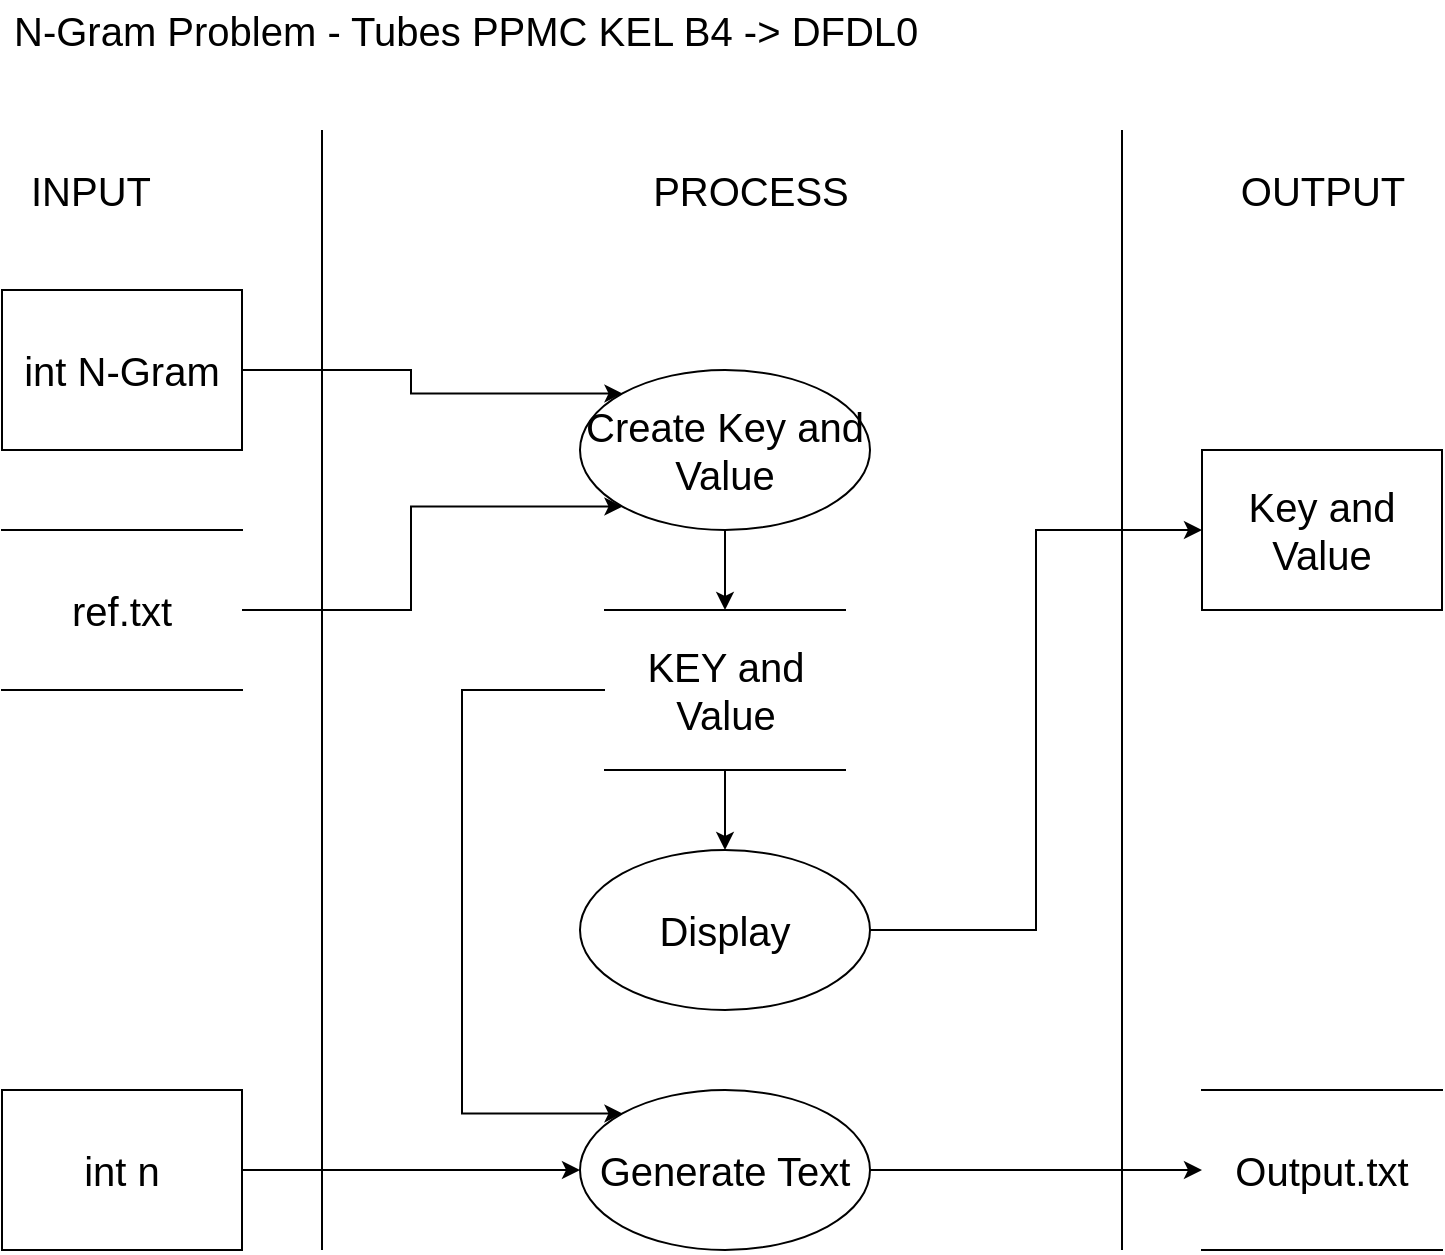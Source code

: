 <mxfile version="12.9.14" type="google" pages="3"><diagram id="C5RBs43oDa-KdzZeNtuy" name="DFD_L0"><mxGraphModel dx="975" dy="1168" grid="1" gridSize="10" guides="1" tooltips="1" connect="1" arrows="1" fold="1" page="1" pageScale="1" pageWidth="827" pageHeight="1169" math="0" shadow="0"><root><mxCell id="WIyWlLk6GJQsqaUBKTNV-0"/><mxCell id="WIyWlLk6GJQsqaUBKTNV-1" parent="WIyWlLk6GJQsqaUBKTNV-0"/><mxCell id="nOszm-Bof7MtJ6RwHUil-0" value="&lt;font style=&quot;font-size: 20px&quot;&gt;N-Gram Problem - Tubes PPMC KEL B4 -&amp;gt; DFDL0&lt;/font&gt;" style="text;html=1;align=left;verticalAlign=middle;resizable=0;points=[];autosize=1;fontSize=20;" parent="WIyWlLk6GJQsqaUBKTNV-1" vertex="1"><mxGeometry x="44" y="15" width="470" height="30" as="geometry"/></mxCell><mxCell id="nOszm-Bof7MtJ6RwHUil-1" value="&lt;font style=&quot;font-size: 20px&quot;&gt;INPUT&lt;/font&gt;" style="text;html=1;align=center;verticalAlign=middle;resizable=0;points=[];autosize=1;fontSize=20;" parent="WIyWlLk6GJQsqaUBKTNV-1" vertex="1"><mxGeometry x="44" y="95" width="80" height="30" as="geometry"/></mxCell><mxCell id="nOszm-Bof7MtJ6RwHUil-2" value="&lt;span style=&quot;font-size: 20px&quot;&gt;PROCESS&lt;/span&gt;" style="text;html=1;align=center;verticalAlign=middle;resizable=0;points=[];autosize=1;fontSize=20;" parent="WIyWlLk6GJQsqaUBKTNV-1" vertex="1"><mxGeometry x="359" y="95" width="110" height="30" as="geometry"/></mxCell><mxCell id="nOszm-Bof7MtJ6RwHUil-4" value="&lt;font style=&quot;font-size: 20px&quot;&gt;OUTPUT&lt;/font&gt;" style="text;html=1;align=center;verticalAlign=middle;resizable=0;points=[];autosize=1;fontSize=20;" parent="WIyWlLk6GJQsqaUBKTNV-1" vertex="1"><mxGeometry x="650" y="95" width="100" height="30" as="geometry"/></mxCell><mxCell id="nOszm-Bof7MtJ6RwHUil-5" value="" style="endArrow=none;html=1;fontSize=20;" parent="WIyWlLk6GJQsqaUBKTNV-1" edge="1"><mxGeometry width="50" height="50" relative="1" as="geometry"><mxPoint x="200" y="640" as="sourcePoint"/><mxPoint x="200" y="80" as="targetPoint"/></mxGeometry></mxCell><mxCell id="nOszm-Bof7MtJ6RwHUil-16" style="edgeStyle=orthogonalEdgeStyle;rounded=0;orthogonalLoop=1;jettySize=auto;html=1;exitX=1;exitY=0.5;exitDx=0;exitDy=0;entryX=0;entryY=0;entryDx=0;entryDy=0;fontSize=20;" parent="WIyWlLk6GJQsqaUBKTNV-1" source="nOszm-Bof7MtJ6RwHUil-10" target="nOszm-Bof7MtJ6RwHUil-15" edge="1"><mxGeometry relative="1" as="geometry"/></mxCell><mxCell id="nOszm-Bof7MtJ6RwHUil-10" value="int N-Gram" style="rounded=0;whiteSpace=wrap;html=1;align=center;fontSize=20;" parent="WIyWlLk6GJQsqaUBKTNV-1" vertex="1"><mxGeometry x="40" y="160" width="120" height="80" as="geometry"/></mxCell><mxCell id="nOszm-Bof7MtJ6RwHUil-27" style="edgeStyle=orthogonalEdgeStyle;rounded=0;orthogonalLoop=1;jettySize=auto;html=1;exitX=1;exitY=0.5;exitDx=0;exitDy=0;entryX=0;entryY=0.5;entryDx=0;entryDy=0;fontSize=20;" parent="WIyWlLk6GJQsqaUBKTNV-1" source="nOszm-Bof7MtJ6RwHUil-11" target="nOszm-Bof7MtJ6RwHUil-24" edge="1"><mxGeometry relative="1" as="geometry"/></mxCell><mxCell id="nOszm-Bof7MtJ6RwHUil-11" value="int n" style="rounded=0;whiteSpace=wrap;html=1;align=center;fontSize=20;" parent="WIyWlLk6GJQsqaUBKTNV-1" vertex="1"><mxGeometry x="40" y="560" width="120" height="80" as="geometry"/></mxCell><mxCell id="nOszm-Bof7MtJ6RwHUil-17" style="edgeStyle=orthogonalEdgeStyle;rounded=0;orthogonalLoop=1;jettySize=auto;html=1;exitX=1;exitY=0.5;exitDx=0;exitDy=0;entryX=0;entryY=1;entryDx=0;entryDy=0;fontSize=20;" parent="WIyWlLk6GJQsqaUBKTNV-1" source="nOszm-Bof7MtJ6RwHUil-12" target="nOszm-Bof7MtJ6RwHUil-15" edge="1"><mxGeometry relative="1" as="geometry"/></mxCell><mxCell id="nOszm-Bof7MtJ6RwHUil-12" value="ref.txt" style="shape=partialRectangle;whiteSpace=wrap;html=1;left=0;right=0;fillColor=none;align=center;fontSize=20;" parent="WIyWlLk6GJQsqaUBKTNV-1" vertex="1"><mxGeometry x="40" y="280" width="120" height="80" as="geometry"/></mxCell><mxCell id="nOszm-Bof7MtJ6RwHUil-13" value="" style="endArrow=none;html=1;fontSize=20;" parent="WIyWlLk6GJQsqaUBKTNV-1" edge="1"><mxGeometry width="50" height="50" relative="1" as="geometry"><mxPoint x="600" y="640" as="sourcePoint"/><mxPoint x="600" y="80" as="targetPoint"/></mxGeometry></mxCell><mxCell id="nOszm-Bof7MtJ6RwHUil-14" value="Key and Value" style="rounded=0;whiteSpace=wrap;html=1;align=center;fontSize=20;" parent="WIyWlLk6GJQsqaUBKTNV-1" vertex="1"><mxGeometry x="640" y="240" width="120" height="80" as="geometry"/></mxCell><mxCell id="nOszm-Bof7MtJ6RwHUil-20" style="edgeStyle=orthogonalEdgeStyle;rounded=0;orthogonalLoop=1;jettySize=auto;html=1;exitX=0.5;exitY=1;exitDx=0;exitDy=0;entryX=0.5;entryY=0;entryDx=0;entryDy=0;fontSize=20;" parent="WIyWlLk6GJQsqaUBKTNV-1" source="nOszm-Bof7MtJ6RwHUil-15" target="nOszm-Bof7MtJ6RwHUil-19" edge="1"><mxGeometry relative="1" as="geometry"/></mxCell><mxCell id="nOszm-Bof7MtJ6RwHUil-15" value="Create Key and Value" style="ellipse;whiteSpace=wrap;html=1;align=center;fontSize=20;" parent="WIyWlLk6GJQsqaUBKTNV-1" vertex="1"><mxGeometry x="329" y="200" width="145" height="80" as="geometry"/></mxCell><mxCell id="nOszm-Bof7MtJ6RwHUil-22" style="edgeStyle=orthogonalEdgeStyle;rounded=0;orthogonalLoop=1;jettySize=auto;html=1;exitX=0.5;exitY=1;exitDx=0;exitDy=0;entryX=0.5;entryY=0;entryDx=0;entryDy=0;fontSize=20;" parent="WIyWlLk6GJQsqaUBKTNV-1" source="nOszm-Bof7MtJ6RwHUil-19" target="nOszm-Bof7MtJ6RwHUil-21" edge="1"><mxGeometry relative="1" as="geometry"/></mxCell><mxCell id="nOszm-Bof7MtJ6RwHUil-26" style="edgeStyle=orthogonalEdgeStyle;rounded=0;orthogonalLoop=1;jettySize=auto;html=1;exitX=0;exitY=0.5;exitDx=0;exitDy=0;entryX=0;entryY=0;entryDx=0;entryDy=0;fontSize=20;" parent="WIyWlLk6GJQsqaUBKTNV-1" source="nOszm-Bof7MtJ6RwHUil-19" target="nOszm-Bof7MtJ6RwHUil-24" edge="1"><mxGeometry relative="1" as="geometry"><Array as="points"><mxPoint x="270" y="360"/><mxPoint x="270" y="572"/></Array></mxGeometry></mxCell><mxCell id="nOszm-Bof7MtJ6RwHUil-19" value="KEY and Value" style="shape=partialRectangle;whiteSpace=wrap;html=1;left=0;right=0;fillColor=none;align=center;fontSize=20;" parent="WIyWlLk6GJQsqaUBKTNV-1" vertex="1"><mxGeometry x="341.5" y="320" width="120" height="80" as="geometry"/></mxCell><mxCell id="nOszm-Bof7MtJ6RwHUil-23" style="edgeStyle=orthogonalEdgeStyle;rounded=0;orthogonalLoop=1;jettySize=auto;html=1;exitX=1;exitY=0.5;exitDx=0;exitDy=0;entryX=0;entryY=0.5;entryDx=0;entryDy=0;fontSize=20;" parent="WIyWlLk6GJQsqaUBKTNV-1" source="nOszm-Bof7MtJ6RwHUil-21" target="nOszm-Bof7MtJ6RwHUil-14" edge="1"><mxGeometry relative="1" as="geometry"/></mxCell><mxCell id="nOszm-Bof7MtJ6RwHUil-21" value="Display" style="ellipse;whiteSpace=wrap;html=1;align=center;fontSize=20;" parent="WIyWlLk6GJQsqaUBKTNV-1" vertex="1"><mxGeometry x="329" y="440" width="145" height="80" as="geometry"/></mxCell><mxCell id="nOszm-Bof7MtJ6RwHUil-29" style="edgeStyle=orthogonalEdgeStyle;rounded=0;orthogonalLoop=1;jettySize=auto;html=1;exitX=1;exitY=0.5;exitDx=0;exitDy=0;entryX=0;entryY=0.5;entryDx=0;entryDy=0;fontSize=20;" parent="WIyWlLk6GJQsqaUBKTNV-1" source="nOszm-Bof7MtJ6RwHUil-24" target="nOszm-Bof7MtJ6RwHUil-28" edge="1"><mxGeometry relative="1" as="geometry"/></mxCell><mxCell id="nOszm-Bof7MtJ6RwHUil-24" value="Generate Text" style="ellipse;whiteSpace=wrap;html=1;align=center;fontSize=20;" parent="WIyWlLk6GJQsqaUBKTNV-1" vertex="1"><mxGeometry x="329" y="560" width="145" height="80" as="geometry"/></mxCell><mxCell id="nOszm-Bof7MtJ6RwHUil-28" value="Output.txt" style="shape=partialRectangle;whiteSpace=wrap;html=1;left=0;right=0;fillColor=none;align=center;fontSize=20;" parent="WIyWlLk6GJQsqaUBKTNV-1" vertex="1"><mxGeometry x="640" y="560" width="120" height="80" as="geometry"/></mxCell></root></mxGraphModel></diagram><diagram name="DFD_L1" id="aaBSdp016uh8hYvFRbgD"><mxGraphModel dx="730" dy="1402" grid="1" gridSize="10" guides="1" tooltips="1" connect="1" arrows="1" fold="1" page="1" pageScale="1" pageWidth="827" pageHeight="1169" math="0" shadow="0"><root><mxCell id="Z1IDEYA9tsE18L8o8k1i-0"/><mxCell id="Z1IDEYA9tsE18L8o8k1i-1" parent="Z1IDEYA9tsE18L8o8k1i-0"/><mxCell id="Z1IDEYA9tsE18L8o8k1i-3" value="&lt;font style=&quot;font-size: 25px;&quot;&gt;INPUT&lt;/font&gt;" style="text;html=1;align=center;verticalAlign=middle;resizable=0;points=[];autosize=1;fontSize=25;fillColor=#4C6FBF;strokeColor=#006EAF;fontColor=#ffffff;strokeWidth=5;" parent="Z1IDEYA9tsE18L8o8k1i-1" vertex="1"><mxGeometry x="39" y="90" width="90" height="40" as="geometry"/></mxCell><mxCell id="Z1IDEYA9tsE18L8o8k1i-4" value="&lt;span style=&quot;font-size: 25px;&quot;&gt;PROCESS&lt;/span&gt;" style="text;html=1;align=center;verticalAlign=middle;resizable=0;points=[];autosize=1;fontSize=25;fillColor=#4C6FBF;strokeColor=#006EAF;fontColor=#ffffff;strokeWidth=5;" parent="Z1IDEYA9tsE18L8o8k1i-1" vertex="1"><mxGeometry x="264.25" y="90" width="140" height="40" as="geometry"/></mxCell><mxCell id="Z1IDEYA9tsE18L8o8k1i-5" value="&lt;font style=&quot;font-size: 25px;&quot;&gt;OUTPUT&lt;/font&gt;" style="text;html=1;align=center;verticalAlign=middle;resizable=0;points=[];autosize=1;fontSize=25;fillColor=#4C6FBF;strokeColor=#006EAF;fontColor=#ffffff;strokeWidth=5;" parent="Z1IDEYA9tsE18L8o8k1i-1" vertex="1"><mxGeometry x="530" y="90" width="120" height="40" as="geometry"/></mxCell><mxCell id="Z1IDEYA9tsE18L8o8k1i-6" value="" style="endArrow=none;html=1;fontSize=25;fillColor=#1ba1e2;strokeColor=#006EAF;fontColor=#FFFFFF;strokeWidth=5;" parent="Z1IDEYA9tsE18L8o8k1i-1" edge="1"><mxGeometry width="50" height="50" relative="1" as="geometry"><mxPoint x="200" y="870" as="sourcePoint"/><mxPoint x="200" y="80" as="targetPoint"/></mxGeometry></mxCell><mxCell id="Z1IDEYA9tsE18L8o8k1i-7" style="edgeStyle=orthogonalEdgeStyle;rounded=0;orthogonalLoop=1;jettySize=auto;html=1;exitX=1;exitY=0.5;exitDx=0;exitDy=0;entryX=0;entryY=0.5;entryDx=0;entryDy=0;fontSize=25;fillColor=#1ba1e2;strokeColor=#006EAF;fontColor=#FFFFFF;strokeWidth=5;" parent="Z1IDEYA9tsE18L8o8k1i-1" source="Z1IDEYA9tsE18L8o8k1i-8" target="Z1IDEYA9tsE18L8o8k1i-29" edge="1"><mxGeometry relative="1" as="geometry"><mxPoint x="320" y="600" as="targetPoint"/></mxGeometry></mxCell><mxCell id="Z1IDEYA9tsE18L8o8k1i-8" value="int N-Gram" style="rounded=0;whiteSpace=wrap;html=1;align=center;fontSize=25;fillColor=#4C6FBF;strokeColor=#006EAF;fontColor=#ffffff;strokeWidth=5;" parent="Z1IDEYA9tsE18L8o8k1i-1" vertex="1"><mxGeometry x="40" y="560" width="120" height="80" as="geometry"/></mxCell><mxCell id="Z1IDEYA9tsE18L8o8k1i-11" style="edgeStyle=orthogonalEdgeStyle;rounded=0;orthogonalLoop=1;jettySize=auto;html=1;exitX=1;exitY=0.5;exitDx=0;exitDy=0;entryX=0;entryY=0.5;entryDx=0;entryDy=0;fontSize=25;fillColor=#1ba1e2;strokeColor=#006EAF;fontColor=#FFFFFF;strokeWidth=5;" parent="Z1IDEYA9tsE18L8o8k1i-1" source="Z1IDEYA9tsE18L8o8k1i-12" target="Z1IDEYA9tsE18L8o8k1i-16" edge="1"><mxGeometry relative="1" as="geometry"/></mxCell><mxCell id="Z1IDEYA9tsE18L8o8k1i-12" value="ref.txt" style="shape=partialRectangle;whiteSpace=wrap;html=1;left=0;right=0;fillColor=#4C6FBF;align=center;fontSize=25;strokeColor=#006EAF;fontColor=#ffffff;strokeWidth=5;" parent="Z1IDEYA9tsE18L8o8k1i-1" vertex="1"><mxGeometry x="44" y="200" width="120" height="80" as="geometry"/></mxCell><mxCell id="Z1IDEYA9tsE18L8o8k1i-13" value="" style="endArrow=none;html=1;fontSize=25;fillColor=#1ba1e2;strokeColor=#006EAF;fontColor=#FFFFFF;strokeWidth=5;" parent="Z1IDEYA9tsE18L8o8k1i-1" edge="1"><mxGeometry width="50" height="50" relative="1" as="geometry"><mxPoint x="480" y="880" as="sourcePoint"/><mxPoint x="480" y="80" as="targetPoint"/></mxGeometry></mxCell><mxCell id="Z1IDEYA9tsE18L8o8k1i-14" value="Key and Value" style="rounded=0;whiteSpace=wrap;html=1;align=center;fontSize=25;fillColor=#4C6FBF;strokeColor=#006EAF;fontColor=#ffffff;strokeWidth=5;" parent="Z1IDEYA9tsE18L8o8k1i-1" vertex="1"><mxGeometry x="530" y="200" width="120" height="80" as="geometry"/></mxCell><mxCell id="Z1IDEYA9tsE18L8o8k1i-26" style="edgeStyle=orthogonalEdgeStyle;rounded=0;orthogonalLoop=1;jettySize=auto;html=1;exitX=0.5;exitY=1;exitDx=0;exitDy=0;entryX=0.5;entryY=0;entryDx=0;entryDy=0;fontSize=25;fillColor=#1ba1e2;strokeColor=#006EAF;fontColor=#FFFFFF;strokeWidth=5;" parent="Z1IDEYA9tsE18L8o8k1i-1" source="Z1IDEYA9tsE18L8o8k1i-16" target="Z1IDEYA9tsE18L8o8k1i-25" edge="1"><mxGeometry relative="1" as="geometry"/></mxCell><mxCell id="Z1IDEYA9tsE18L8o8k1i-16" value="Preparing Reference" style="ellipse;whiteSpace=wrap;html=1;align=center;fontSize=25;fillColor=#4C6FBF;strokeColor=#006EAF;fontColor=#ffffff;strokeWidth=5;" parent="Z1IDEYA9tsE18L8o8k1i-1" vertex="1"><mxGeometry x="261.75" y="200" width="145" height="80" as="geometry"/></mxCell><mxCell id="Z1IDEYA9tsE18L8o8k1i-17" style="edgeStyle=orthogonalEdgeStyle;rounded=0;orthogonalLoop=1;jettySize=auto;html=1;exitX=0.5;exitY=1;exitDx=0;exitDy=0;entryX=0.5;entryY=0;entryDx=0;entryDy=0;fontSize=25;fillColor=#1ba1e2;strokeColor=#006EAF;fontColor=#FFFFFF;strokeWidth=5;" parent="Z1IDEYA9tsE18L8o8k1i-1" source="Z1IDEYA9tsE18L8o8k1i-33" target="Z1IDEYA9tsE18L8o8k1i-21" edge="1"><mxGeometry relative="1" as="geometry"><mxPoint x="334.25" y="900" as="sourcePoint"/></mxGeometry></mxCell><mxCell id="Z1IDEYA9tsE18L8o8k1i-20" style="edgeStyle=orthogonalEdgeStyle;rounded=0;orthogonalLoop=1;jettySize=auto;html=1;exitX=1;exitY=0.5;exitDx=0;exitDy=0;entryX=0;entryY=0.5;entryDx=0;entryDy=0;fontSize=25;fillColor=#1ba1e2;strokeColor=#006EAF;fontColor=#FFFFFF;strokeWidth=5;" parent="Z1IDEYA9tsE18L8o8k1i-1" source="Z1IDEYA9tsE18L8o8k1i-21" target="Z1IDEYA9tsE18L8o8k1i-14" edge="1"><mxGeometry relative="1" as="geometry"><Array as="points"><mxPoint x="450" y="840"/><mxPoint x="450" y="240"/></Array></mxGeometry></mxCell><mxCell id="Z1IDEYA9tsE18L8o8k1i-21" value="Display" style="ellipse;whiteSpace=wrap;html=1;align=center;fontSize=25;fillColor=#4C6FBF;strokeColor=#006EAF;fontColor=#ffffff;strokeWidth=5;" parent="Z1IDEYA9tsE18L8o8k1i-1" vertex="1"><mxGeometry x="261.75" y="800" width="145" height="80" as="geometry"/></mxCell><mxCell id="Z1IDEYA9tsE18L8o8k1i-28" style="edgeStyle=orthogonalEdgeStyle;rounded=0;orthogonalLoop=1;jettySize=auto;html=1;exitX=0.5;exitY=1;exitDx=0;exitDy=0;entryX=0.5;entryY=0;entryDx=0;entryDy=0;fontSize=25;fillColor=#1ba1e2;strokeColor=#006EAF;fontColor=#FFFFFF;strokeWidth=5;" parent="Z1IDEYA9tsE18L8o8k1i-1" source="Z1IDEYA9tsE18L8o8k1i-25" target="Z1IDEYA9tsE18L8o8k1i-27" edge="1"><mxGeometry relative="1" as="geometry"/></mxCell><mxCell id="Z1IDEYA9tsE18L8o8k1i-25" value="String Temporary" style="shape=partialRectangle;whiteSpace=wrap;html=1;left=0;right=0;fillColor=#4C6FBF;align=center;fontSize=25;strokeColor=#006EAF;fontColor=#ffffff;strokeWidth=5;" parent="Z1IDEYA9tsE18L8o8k1i-1" vertex="1"><mxGeometry x="255" y="320" width="158.5" height="80" as="geometry"/></mxCell><mxCell id="Z1IDEYA9tsE18L8o8k1i-30" style="edgeStyle=orthogonalEdgeStyle;rounded=0;orthogonalLoop=1;jettySize=auto;html=1;exitX=0.5;exitY=1;exitDx=0;exitDy=0;entryX=0.5;entryY=0;entryDx=0;entryDy=0;fontSize=25;fillColor=#1ba1e2;strokeColor=#006EAF;fontColor=#FFFFFF;strokeWidth=5;" parent="Z1IDEYA9tsE18L8o8k1i-1" source="Z1IDEYA9tsE18L8o8k1i-27" target="Z1IDEYA9tsE18L8o8k1i-29" edge="1"><mxGeometry relative="1" as="geometry"/></mxCell><mxCell id="Z1IDEYA9tsE18L8o8k1i-27" value="Tokenization &amp;amp; Filtering" style="ellipse;whiteSpace=wrap;html=1;align=center;fontSize=25;fillColor=#4C6FBF;strokeColor=#006EAF;fontColor=#ffffff;strokeWidth=5;" parent="Z1IDEYA9tsE18L8o8k1i-1" vertex="1"><mxGeometry x="240.88" y="440" width="186.75" height="80" as="geometry"/></mxCell><mxCell id="Z1IDEYA9tsE18L8o8k1i-32" style="edgeStyle=orthogonalEdgeStyle;rounded=0;orthogonalLoop=1;jettySize=auto;html=1;exitX=0.5;exitY=1;exitDx=0;exitDy=0;entryX=0.5;entryY=0;entryDx=0;entryDy=0;fontSize=25;fillColor=#1ba1e2;strokeColor=#006EAF;fontColor=#FFFFFF;strokeWidth=5;" parent="Z1IDEYA9tsE18L8o8k1i-1" source="Z1IDEYA9tsE18L8o8k1i-29" target="Z1IDEYA9tsE18L8o8k1i-33" edge="1"><mxGeometry relative="1" as="geometry"><mxPoint x="334.25" y="680" as="targetPoint"/></mxGeometry></mxCell><mxCell id="Z1IDEYA9tsE18L8o8k1i-29" value="Modeling" style="ellipse;whiteSpace=wrap;html=1;align=center;fontSize=25;fillColor=#4C6FBF;strokeColor=#006EAF;fontColor=#ffffff;strokeWidth=5;" parent="Z1IDEYA9tsE18L8o8k1i-1" vertex="1"><mxGeometry x="261.75" y="560" width="145" height="80" as="geometry"/></mxCell><mxCell id="Z1IDEYA9tsE18L8o8k1i-33" value="Array Key and Value (LUT)" style="shape=partialRectangle;whiteSpace=wrap;html=1;left=0;right=0;fillColor=#4C6FBF;align=center;fontSize=25;strokeColor=#006EAF;fontColor=#ffffff;strokeWidth=5;" parent="Z1IDEYA9tsE18L8o8k1i-1" vertex="1"><mxGeometry x="255" y="680" width="158.5" height="80" as="geometry"/></mxCell><mxCell id="Z1IDEYA9tsE18L8o8k1i-49" style="edgeStyle=orthogonalEdgeStyle;rounded=0;orthogonalLoop=1;jettySize=auto;html=1;exitX=1;exitY=0.5;exitDx=0;exitDy=0;entryX=0;entryY=0.5;entryDx=0;entryDy=0;fontSize=25;fillColor=#1ba1e2;strokeColor=#006EAF;fontColor=#FFFFFF;strokeWidth=5;" parent="Z1IDEYA9tsE18L8o8k1i-1" source="Z1IDEYA9tsE18L8o8k1i-50" target="Z1IDEYA9tsE18L8o8k1i-59" edge="1"><mxGeometry relative="1" as="geometry"/></mxCell><mxCell id="Z1IDEYA9tsE18L8o8k1i-50" value="int n" style="rounded=0;whiteSpace=wrap;html=1;align=center;fontSize=25;fillColor=#4C6FBF;strokeColor=#006EAF;fontColor=#ffffff;strokeWidth=5;" parent="Z1IDEYA9tsE18L8o8k1i-1" vertex="1"><mxGeometry x="530" y="680" width="120" height="80" as="geometry"/></mxCell><mxCell id="Z1IDEYA9tsE18L8o8k1i-51" style="edgeStyle=orthogonalEdgeStyle;rounded=0;orthogonalLoop=1;jettySize=auto;html=1;exitX=1;exitY=0.5;exitDx=0;exitDy=0;entryX=0.5;entryY=1;entryDx=0;entryDy=0;fontSize=25;fillColor=#1ba1e2;strokeColor=#006EAF;fontColor=#FFFFFF;strokeWidth=5;" parent="Z1IDEYA9tsE18L8o8k1i-1" source="Z1IDEYA9tsE18L8o8k1i-52" target="Z1IDEYA9tsE18L8o8k1i-55" edge="1"><mxGeometry relative="1" as="geometry"><Array as="points"><mxPoint x="980" y="470"/><mxPoint x="980" y="390"/></Array></mxGeometry></mxCell><mxCell id="Z1IDEYA9tsE18L8o8k1i-52" value="Prediction" style="ellipse;whiteSpace=wrap;html=1;align=center;fontSize=25;fillColor=#4C6FBF;strokeColor=#006EAF;fontColor=#ffffff;strokeWidth=5;" parent="Z1IDEYA9tsE18L8o8k1i-1" vertex="1"><mxGeometry x="790" y="430" width="170" height="80" as="geometry"/></mxCell><mxCell id="Z1IDEYA9tsE18L8o8k1i-53" style="edgeStyle=orthogonalEdgeStyle;rounded=0;orthogonalLoop=1;jettySize=auto;html=1;exitX=0.5;exitY=0;exitDx=0;exitDy=0;entryX=1;entryY=0.5;entryDx=0;entryDy=0;fontSize=25;fillColor=#1ba1e2;strokeColor=#006EAF;fontColor=#FFFFFF;strokeWidth=5;" parent="Z1IDEYA9tsE18L8o8k1i-1" source="Z1IDEYA9tsE18L8o8k1i-55" target="Z1IDEYA9tsE18L8o8k1i-57" edge="1"><mxGeometry relative="1" as="geometry"/></mxCell><mxCell id="Z1IDEYA9tsE18L8o8k1i-54" style="edgeStyle=orthogonalEdgeStyle;rounded=0;orthogonalLoop=1;jettySize=auto;html=1;exitX=1;exitY=0.5;exitDx=0;exitDy=0;entryX=0.5;entryY=0;entryDx=0;entryDy=0;fontSize=25;fillColor=#1ba1e2;strokeColor=#006EAF;fontColor=#FFFFFF;strokeWidth=5;" parent="Z1IDEYA9tsE18L8o8k1i-1" source="Z1IDEYA9tsE18L8o8k1i-55" target="Z1IDEYA9tsE18L8o8k1i-59" edge="1"><mxGeometry relative="1" as="geometry"><Array as="points"><mxPoint x="1070" y="350"/><mxPoint x="1070" y="620"/><mxPoint x="863" y="620"/></Array></mxGeometry></mxCell><mxCell id="Z1IDEYA9tsE18L8o8k1i-55" value="Generate.txt" style="shape=partialRectangle;whiteSpace=wrap;html=1;left=0;right=0;fillColor=#4C6FBF;align=center;fontSize=25;strokeColor=#006EAF;fontColor=#ffffff;strokeWidth=5;" parent="Z1IDEYA9tsE18L8o8k1i-1" vertex="1"><mxGeometry x="901" y="310" width="159" height="80" as="geometry"/></mxCell><mxCell id="Z1IDEYA9tsE18L8o8k1i-56" style="edgeStyle=orthogonalEdgeStyle;rounded=0;orthogonalLoop=1;jettySize=auto;html=1;exitX=0.5;exitY=1;exitDx=0;exitDy=0;entryX=0.5;entryY=0;entryDx=0;entryDy=0;fontSize=25;fillColor=#1ba1e2;strokeColor=#006EAF;fontColor=#FFFFFF;strokeWidth=5;" parent="Z1IDEYA9tsE18L8o8k1i-1" source="Z1IDEYA9tsE18L8o8k1i-57" target="Z1IDEYA9tsE18L8o8k1i-52" edge="1"><mxGeometry relative="1" as="geometry"/></mxCell><mxCell id="Z1IDEYA9tsE18L8o8k1i-57" value="Exploratory analysis&lt;br style=&quot;font-size: 25px;&quot;&gt;(Comparing)" style="ellipse;whiteSpace=wrap;html=1;align=center;fontSize=25;fillColor=#4C6FBF;strokeColor=#006EAF;fontColor=#ffffff;strokeWidth=5;" parent="Z1IDEYA9tsE18L8o8k1i-1" vertex="1"><mxGeometry x="790" y="190" width="170" height="100" as="geometry"/></mxCell><mxCell id="Z1IDEYA9tsE18L8o8k1i-58" style="edgeStyle=orthogonalEdgeStyle;rounded=0;orthogonalLoop=1;jettySize=auto;html=1;exitX=1;exitY=0.5;exitDx=0;exitDy=0;entryX=0;entryY=0.5;entryDx=0;entryDy=0;fontSize=25;fillColor=#1ba1e2;strokeColor=#006EAF;fontColor=#FFFFFF;strokeWidth=5;" parent="Z1IDEYA9tsE18L8o8k1i-1" source="Z1IDEYA9tsE18L8o8k1i-59" target="Z1IDEYA9tsE18L8o8k1i-60" edge="1"><mxGeometry relative="1" as="geometry"><mxPoint x="1280.0" y="710" as="targetPoint"/><Array as="points"><mxPoint x="1130" y="720"/></Array></mxGeometry></mxCell><mxCell id="Z1IDEYA9tsE18L8o8k1i-59" value="Output Phase" style="ellipse;whiteSpace=wrap;html=1;align=center;fontSize=25;fillColor=#4C6FBF;strokeColor=#006EAF;fontColor=#ffffff;strokeWidth=5;" parent="Z1IDEYA9tsE18L8o8k1i-1" vertex="1"><mxGeometry x="790" y="680" width="145" height="80" as="geometry"/></mxCell><mxCell id="Z1IDEYA9tsE18L8o8k1i-60" value="Output.txt" style="shape=partialRectangle;whiteSpace=wrap;html=1;left=0;right=0;fillColor=#4C6FBF;align=center;fontSize=25;strokeColor=#006EAF;fontColor=#ffffff;strokeWidth=5;" parent="Z1IDEYA9tsE18L8o8k1i-1" vertex="1"><mxGeometry x="1130" y="680" width="120" height="80" as="geometry"/></mxCell><mxCell id="Z1IDEYA9tsE18L8o8k1i-61" value="" style="endArrow=none;html=1;fontSize=25;fillColor=#1ba1e2;strokeColor=#006EAF;fontColor=#FFFFFF;strokeWidth=5;" parent="Z1IDEYA9tsE18L8o8k1i-1" edge="1"><mxGeometry width="50" height="50" relative="1" as="geometry"><mxPoint x="710" y="880" as="sourcePoint"/><mxPoint x="707" y="80" as="targetPoint"/></mxGeometry></mxCell><mxCell id="Z1IDEYA9tsE18L8o8k1i-62" value="" style="endArrow=none;html=1;fontSize=25;fillColor=#1ba1e2;strokeColor=#006EAF;fontColor=#FFFFFF;strokeWidth=5;" parent="Z1IDEYA9tsE18L8o8k1i-1" edge="1"><mxGeometry width="50" height="50" relative="1" as="geometry"><mxPoint x="700" y="400" as="sourcePoint"/><mxPoint x="490" y="400" as="targetPoint"/></mxGeometry></mxCell><mxCell id="Z1IDEYA9tsE18L8o8k1i-63" value="&lt;font style=&quot;font-size: 25px;&quot;&gt;INPUT&lt;/font&gt;" style="text;html=1;align=center;verticalAlign=middle;resizable=0;points=[];autosize=1;fontSize=25;fillColor=#4C6FBF;strokeColor=#006EAF;fontColor=#ffffff;strokeWidth=5;" parent="Z1IDEYA9tsE18L8o8k1i-1" vertex="1"><mxGeometry x="545" y="420" width="90" height="40" as="geometry"/></mxCell><mxCell id="Z1IDEYA9tsE18L8o8k1i-64" value="&lt;span style=&quot;font-size: 25px;&quot;&gt;PROCESS&lt;/span&gt;" style="text;html=1;align=center;verticalAlign=middle;resizable=0;points=[];autosize=1;fontSize=25;fillColor=#4C6FBF;strokeColor=#006EAF;fontColor=#ffffff;strokeWidth=5;" parent="Z1IDEYA9tsE18L8o8k1i-1" vertex="1"><mxGeometry x="846" y="90" width="140" height="40" as="geometry"/></mxCell><mxCell id="Z1IDEYA9tsE18L8o8k1i-66" style="edgeStyle=orthogonalEdgeStyle;rounded=0;orthogonalLoop=1;jettySize=auto;html=1;exitX=1;exitY=0.5;exitDx=0;exitDy=0;entryX=0;entryY=0.5;entryDx=0;entryDy=0;fontSize=25;fillColor=#1ba1e2;strokeColor=#006EAF;fontColor=#FFFFFF;strokeWidth=5;" parent="Z1IDEYA9tsE18L8o8k1i-1" source="Z1IDEYA9tsE18L8o8k1i-65" target="Z1IDEYA9tsE18L8o8k1i-57" edge="1"><mxGeometry relative="1" as="geometry"><Array as="points"><mxPoint x="730" y="550"/><mxPoint x="730" y="240"/></Array></mxGeometry></mxCell><mxCell id="Z1IDEYA9tsE18L8o8k1i-67" style="edgeStyle=orthogonalEdgeStyle;rounded=0;orthogonalLoop=1;jettySize=auto;html=1;exitX=1;exitY=0.5;exitDx=0;exitDy=0;entryX=0;entryY=0.5;entryDx=0;entryDy=0;fontSize=25;fillColor=#1ba1e2;strokeColor=#006EAF;fontColor=#FFFFFF;strokeWidth=5;" parent="Z1IDEYA9tsE18L8o8k1i-1" source="Z1IDEYA9tsE18L8o8k1i-65" target="Z1IDEYA9tsE18L8o8k1i-52" edge="1"><mxGeometry relative="1" as="geometry"><Array as="points"><mxPoint x="730" y="550"/><mxPoint x="730" y="470"/></Array></mxGeometry></mxCell><mxCell id="Z1IDEYA9tsE18L8o8k1i-65" value="Array Key and Value (LUT)" style="shape=partialRectangle;whiteSpace=wrap;html=1;left=0;right=0;fillColor=#4C6FBF;align=center;fontSize=25;strokeColor=#006EAF;fontColor=#ffffff;strokeWidth=5;" parent="Z1IDEYA9tsE18L8o8k1i-1" vertex="1"><mxGeometry x="510.75" y="510" width="158.5" height="80" as="geometry"/></mxCell><mxCell id="Z1IDEYA9tsE18L8o8k1i-68" value="" style="endArrow=none;html=1;fontSize=25;fillColor=#1ba1e2;strokeColor=#006EAF;fontColor=#FFFFFF;strokeWidth=5;" parent="Z1IDEYA9tsE18L8o8k1i-1" edge="1"><mxGeometry width="50" height="50" relative="1" as="geometry"><mxPoint x="1090" y="880" as="sourcePoint"/><mxPoint x="1090" y="80" as="targetPoint"/></mxGeometry></mxCell><mxCell id="Z1IDEYA9tsE18L8o8k1i-69" value="&lt;font style=&quot;font-size: 25px;&quot;&gt;OUTPUT&lt;/font&gt;" style="text;html=1;align=center;verticalAlign=middle;resizable=0;points=[];autosize=1;fontSize=25;fillColor=#4C6FBF;strokeColor=#006EAF;fontColor=#ffffff;strokeWidth=5;" parent="Z1IDEYA9tsE18L8o8k1i-1" vertex="1"><mxGeometry x="1130" y="120" width="120" height="40" as="geometry"/></mxCell></root></mxGraphModel></diagram><diagram id="3Yhgu0Otbi7F-pNFvVpI" name="Flowchart"><mxGraphModel dx="927" dy="430" grid="1" gridSize="10" guides="1" tooltips="1" connect="1" arrows="1" fold="1" page="1" pageScale="1" pageWidth="850" pageHeight="1100" math="0" shadow="0"><root><mxCell id="3IShdoRePe7WkJV_9eBA-0"/><mxCell id="3IShdoRePe7WkJV_9eBA-1" parent="3IShdoRePe7WkJV_9eBA-0"/></root></mxGraphModel></diagram></mxfile>